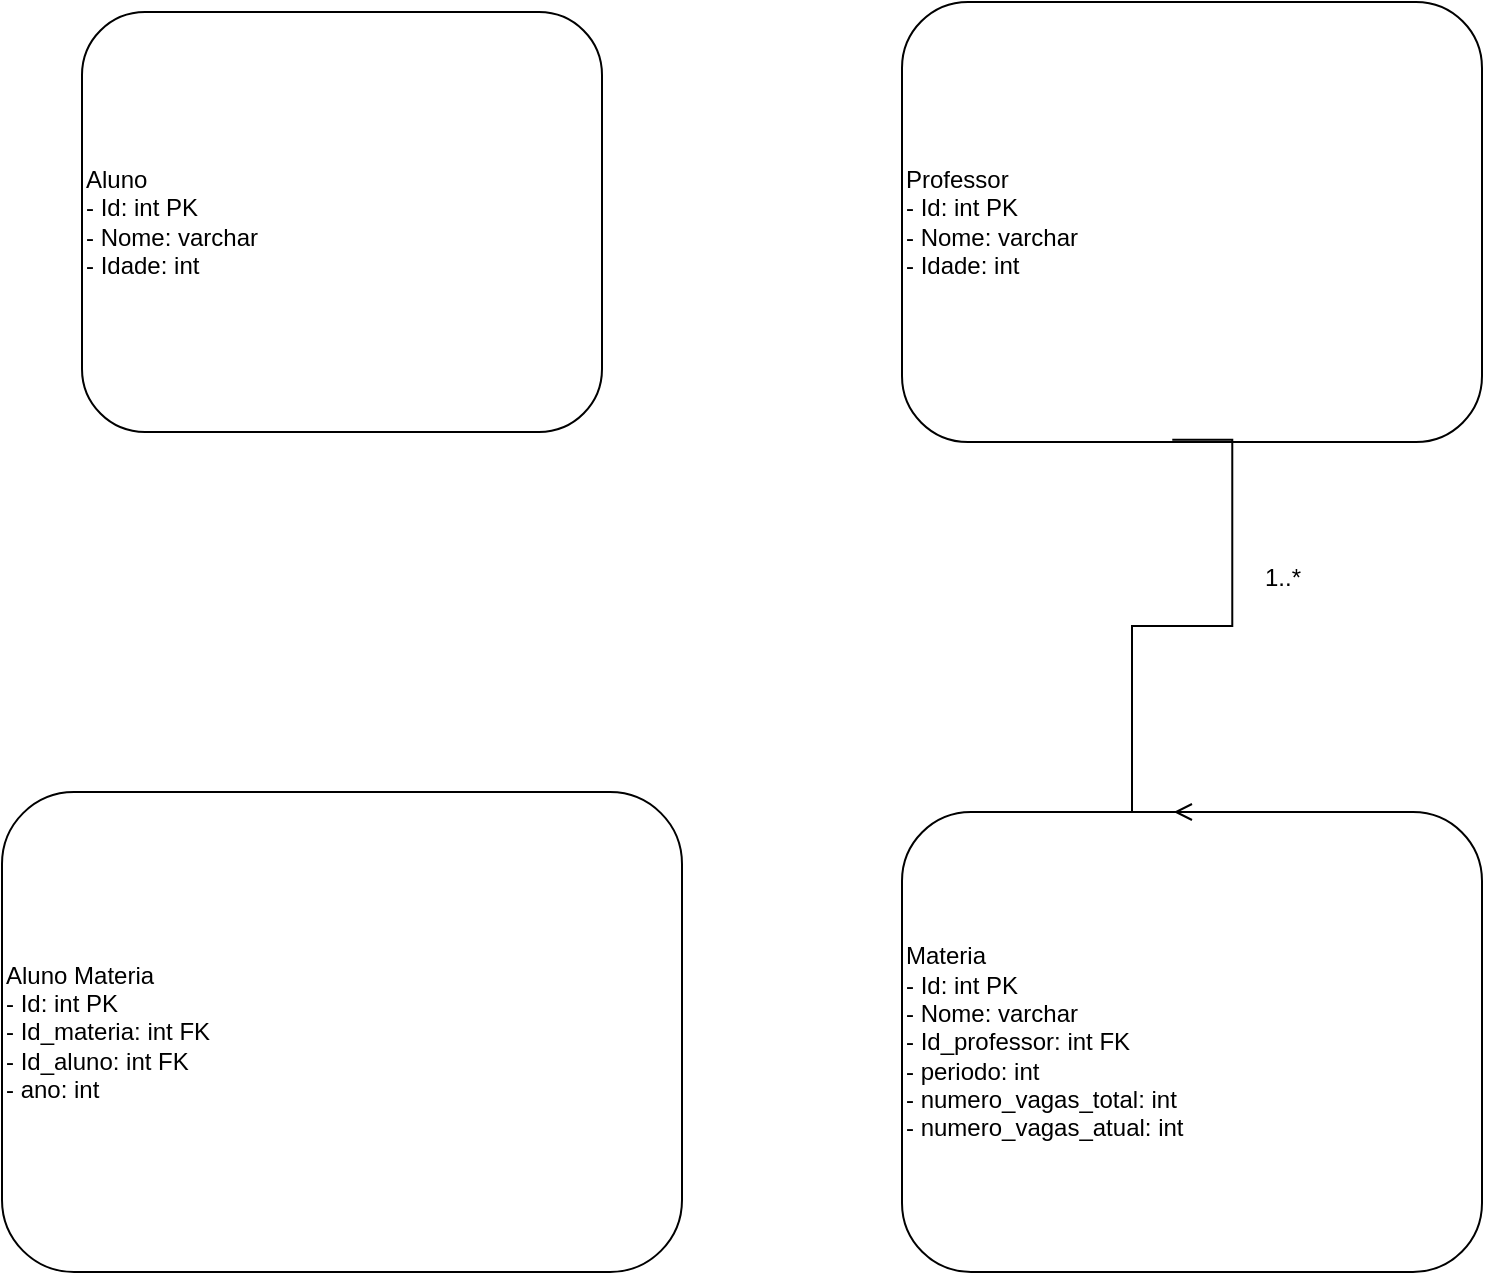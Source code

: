 <mxfile version="26.0.6">
  <diagram name="Página-1" id="fuGuSq2JwUtMkJaB7rz6">
    <mxGraphModel dx="1050" dy="522" grid="1" gridSize="10" guides="1" tooltips="1" connect="1" arrows="1" fold="1" page="1" pageScale="1" pageWidth="827" pageHeight="1169" math="0" shadow="0">
      <root>
        <mxCell id="0" />
        <mxCell id="1" parent="0" />
        <mxCell id="6vMkS5VrEqxKtSXbtD4y-1" value="Aluno&lt;div&gt;- Id: int PK&lt;/div&gt;&lt;div&gt;- Nome: varchar&lt;/div&gt;&lt;div&gt;- Idade: int&lt;/div&gt;" style="rounded=1;whiteSpace=wrap;html=1;align=left;" parent="1" vertex="1">
          <mxGeometry x="60" y="80" width="260" height="210" as="geometry" />
        </mxCell>
        <mxCell id="6vMkS5VrEqxKtSXbtD4y-2" value="Professor&lt;div&gt;- Id: int PK&lt;/div&gt;&lt;div&gt;- Nome: varchar&lt;/div&gt;&lt;div&gt;- Idade: int&lt;/div&gt;" style="rounded=1;whiteSpace=wrap;html=1;align=left;" parent="1" vertex="1">
          <mxGeometry x="470" y="75" width="290" height="220" as="geometry" />
        </mxCell>
        <mxCell id="6vMkS5VrEqxKtSXbtD4y-3" value="Materia&lt;div&gt;- Id: int PK&lt;/div&gt;&lt;div&gt;- Nome: varchar&lt;/div&gt;&lt;div&gt;- Id_professor: int FK&lt;/div&gt;&lt;div&gt;- periodo: int&lt;/div&gt;&lt;div&gt;- numero_vagas_total: int&lt;/div&gt;&lt;div&gt;- numero_vagas_atual: int&lt;/div&gt;" style="rounded=1;whiteSpace=wrap;html=1;align=left;" parent="1" vertex="1">
          <mxGeometry x="470" y="480" width="290" height="230" as="geometry" />
        </mxCell>
        <mxCell id="6vMkS5VrEqxKtSXbtD4y-4" value="" style="edgeStyle=entityRelationEdgeStyle;fontSize=12;html=1;endArrow=ERmany;rounded=0;exitX=0.466;exitY=0.995;exitDx=0;exitDy=0;exitPerimeter=0;entryX=0.5;entryY=0;entryDx=0;entryDy=0;" parent="1" source="6vMkS5VrEqxKtSXbtD4y-2" target="6vMkS5VrEqxKtSXbtD4y-3" edge="1">
          <mxGeometry width="100" height="100" relative="1" as="geometry">
            <mxPoint x="360" y="510" as="sourcePoint" />
            <mxPoint x="460" y="410" as="targetPoint" />
            <Array as="points">
              <mxPoint x="640" y="360" />
              <mxPoint x="635" y="380" />
            </Array>
          </mxGeometry>
        </mxCell>
        <mxCell id="6vMkS5VrEqxKtSXbtD4y-5" value="1..*" style="text;html=1;align=center;verticalAlign=middle;resizable=0;points=[];autosize=1;strokeColor=none;fillColor=none;" parent="1" vertex="1">
          <mxGeometry x="640" y="348" width="40" height="30" as="geometry" />
        </mxCell>
        <mxCell id="6vMkS5VrEqxKtSXbtD4y-6" value="Aluno Materia&lt;br&gt;&lt;div&gt;- Id: int PK&lt;/div&gt;&lt;div&gt;- Id_materia: int FK&lt;/div&gt;&lt;div&gt;- Id_aluno: int FK&lt;/div&gt;&lt;div&gt;- ano: int&lt;/div&gt;" style="rounded=1;whiteSpace=wrap;html=1;align=left;" parent="1" vertex="1">
          <mxGeometry x="20" y="470" width="340" height="240" as="geometry" />
        </mxCell>
      </root>
    </mxGraphModel>
  </diagram>
</mxfile>
